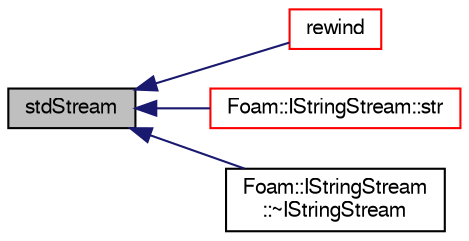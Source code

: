 digraph "stdStream"
{
  bgcolor="transparent";
  edge [fontname="FreeSans",fontsize="10",labelfontname="FreeSans",labelfontsize="10"];
  node [fontname="FreeSans",fontsize="10",shape=record];
  rankdir="LR";
  Node5305 [label="stdStream",height=0.2,width=0.4,color="black", fillcolor="grey75", style="filled", fontcolor="black"];
  Node5305 -> Node5306 [dir="back",color="midnightblue",fontsize="10",style="solid",fontname="FreeSans"];
  Node5306 [label="rewind",height=0.2,width=0.4,color="red",URL="$a26286.html#a05672413dc96a628155fb940ab50362d",tooltip="Rewind and return the stream so that it may be read again. "];
  Node5305 -> Node5308 [dir="back",color="midnightblue",fontsize="10",style="solid",fontname="FreeSans"];
  Node5308 [label="Foam::IStringStream::str",height=0.2,width=0.4,color="red",URL="$a26298.html#ae403f14d61d9789a749ee28fc10a50a9",tooltip="Return the string. "];
  Node5305 -> Node10219 [dir="back",color="midnightblue",fontsize="10",style="solid",fontname="FreeSans"];
  Node10219 [label="Foam::IStringStream\l::~IStringStream",height=0.2,width=0.4,color="black",URL="$a26298.html#a261d88e17cd7f459bfd884057aae65ef",tooltip="Destructor. "];
}
